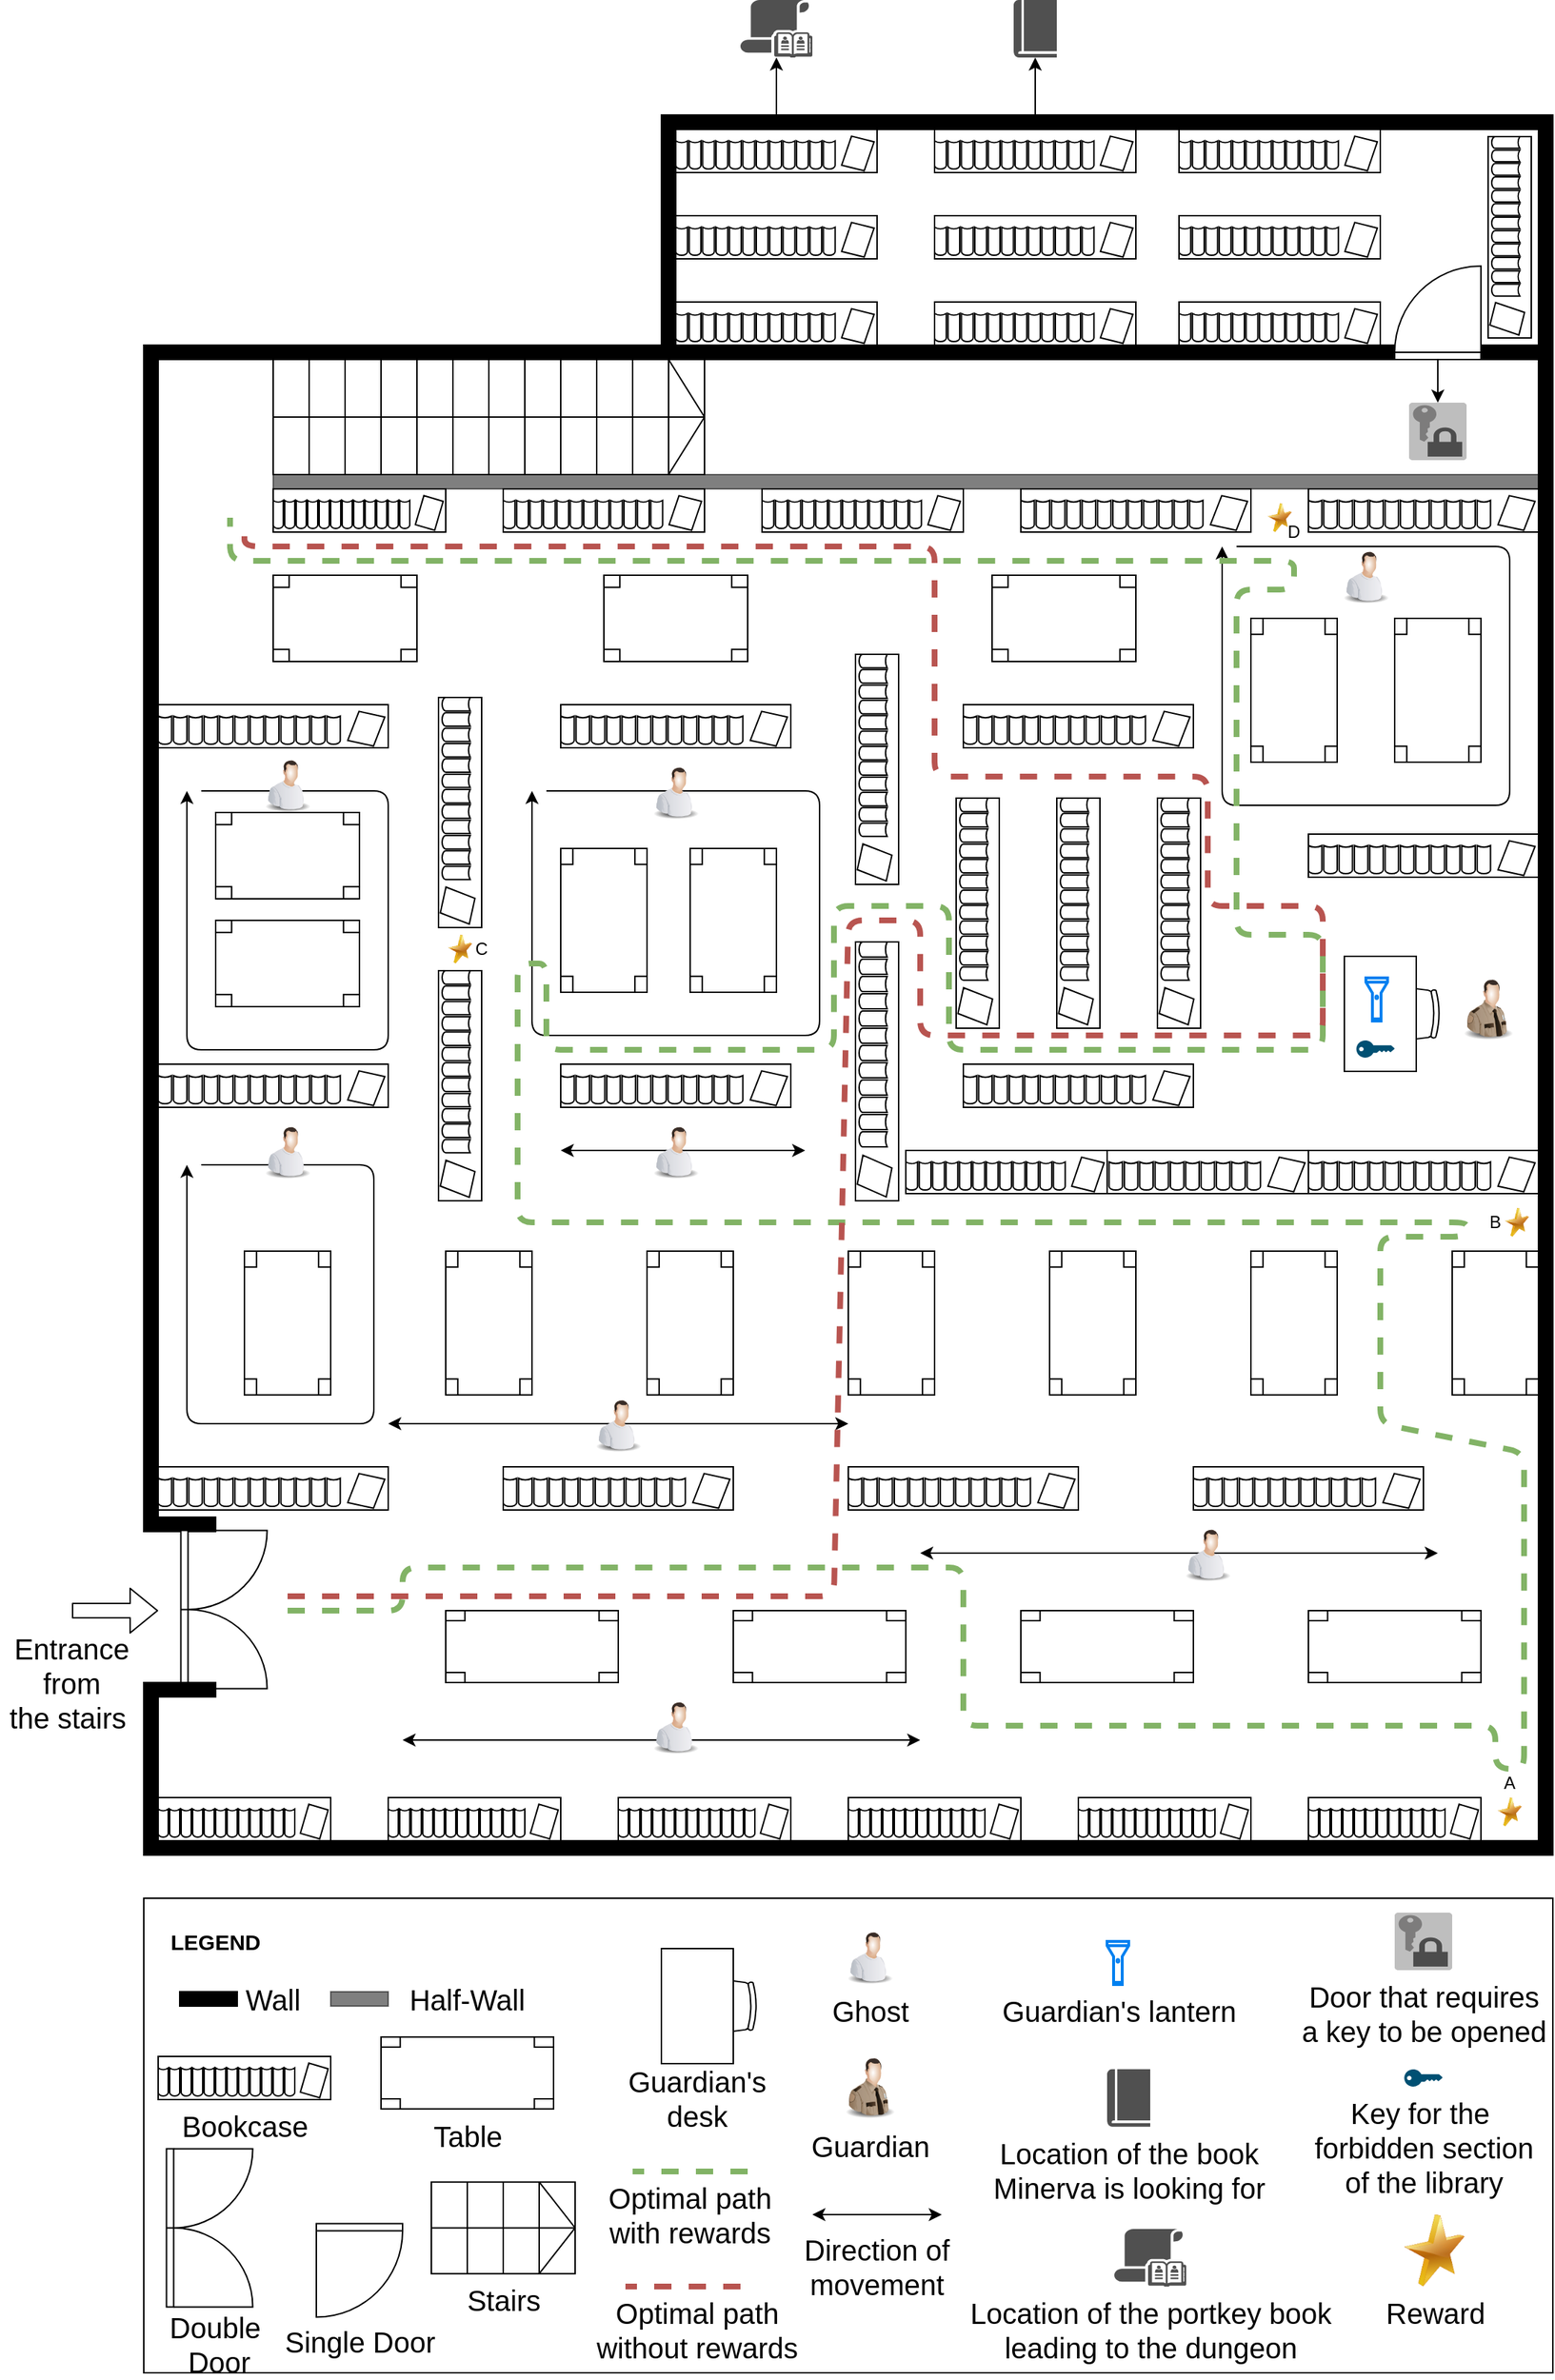 <mxfile version="13.9.9" type="device"><diagram name="Page-1" id="38b20595-45e3-9b7f-d5ca-b57f44c5b66d"><mxGraphModel dx="3148" dy="1184" grid="1" gridSize="10" guides="1" tooltips="1" connect="1" arrows="1" fold="1" page="1" pageScale="1" pageWidth="1100" pageHeight="850" background="#ffffff" math="0" shadow="0"><root><mxCell id="0"/><mxCell id="1" style="" parent="0"/><mxCell id="3emFpxBqxqL6rwy9U4KO-2" value="" style="verticalLabelPosition=bottom;html=1;verticalAlign=top;align=center;shape=mxgraph.floorplan.wallCorner;fillColor=#000000;" parent="1" vertex="1"><mxGeometry x="60" y="270" width="870" height="110" as="geometry"/></mxCell><mxCell id="3emFpxBqxqL6rwy9U4KO-3" value="" style="verticalLabelPosition=bottom;html=1;verticalAlign=top;align=center;shape=mxgraph.floorplan.stairs;" parent="1" vertex="1"><mxGeometry x="150" y="280" width="300" height="80" as="geometry"/></mxCell><mxCell id="3emFpxBqxqL6rwy9U4KO-4" value="" style="verticalLabelPosition=bottom;html=1;verticalAlign=top;align=center;shape=mxgraph.floorplan.wall;fillColor=#000000;opacity=50;" parent="1" vertex="1"><mxGeometry x="150" y="360" width="880" height="10" as="geometry"/></mxCell><mxCell id="3emFpxBqxqL6rwy9U4KO-5" value="" style="verticalLabelPosition=bottom;html=1;verticalAlign=top;align=center;shape=mxgraph.floorplan.wallCorner;fillColor=#000000;" parent="1" vertex="1"><mxGeometry x="420" y="110" width="620" height="170" as="geometry"/></mxCell><mxCell id="3emFpxBqxqL6rwy9U4KO-6" value="" style="verticalLabelPosition=bottom;html=1;verticalAlign=top;align=center;shape=mxgraph.floorplan.doorLeft;aspect=fixed;rotation=-180;" parent="1" vertex="1"><mxGeometry x="930" y="216.25" width="60" height="63.75" as="geometry"/></mxCell><mxCell id="3emFpxBqxqL6rwy9U4KO-8" value="" style="verticalLabelPosition=bottom;html=1;verticalAlign=top;align=center;shape=mxgraph.floorplan.wall;fillColor=#000000;direction=south;" parent="1" vertex="1"><mxGeometry x="60" y="380" width="10" height="710" as="geometry"/></mxCell><mxCell id="3emFpxBqxqL6rwy9U4KO-9" value="" style="verticalLabelPosition=bottom;html=1;verticalAlign=top;align=center;shape=mxgraph.floorplan.wall;fillColor=#000000;" parent="1" vertex="1"><mxGeometry x="60" y="1080" width="50" height="20" as="geometry"/></mxCell><mxCell id="3emFpxBqxqL6rwy9U4KO-10" value="" style="verticalLabelPosition=bottom;html=1;verticalAlign=top;align=center;shape=mxgraph.floorplan.doorDouble;aspect=fixed;rotation=-90;" parent="1" vertex="1"><mxGeometry x="60" y="1120" width="110" height="58.44" as="geometry"/></mxCell><mxCell id="3emFpxBqxqL6rwy9U4KO-11" value="" style="verticalLabelPosition=bottom;html=1;verticalAlign=top;align=center;shape=mxgraph.floorplan.wall;fillColor=#000000;" parent="1" vertex="1"><mxGeometry x="60" y="1200" width="50" height="10" as="geometry"/></mxCell><mxCell id="3emFpxBqxqL6rwy9U4KO-12" value="" style="verticalLabelPosition=bottom;html=1;verticalAlign=top;align=center;shape=mxgraph.floorplan.wall;fillColor=#000000;direction=south;" parent="1" vertex="1"><mxGeometry x="60" y="1210" width="10" height="110" as="geometry"/></mxCell><mxCell id="3emFpxBqxqL6rwy9U4KO-13" value="" style="verticalLabelPosition=bottom;html=1;verticalAlign=top;align=center;shape=mxgraph.floorplan.wall;fillColor=#000000;" parent="1" vertex="1"><mxGeometry x="65" y="1310" width="965" height="10" as="geometry"/></mxCell><mxCell id="3emFpxBqxqL6rwy9U4KO-14" value="" style="verticalLabelPosition=bottom;html=1;verticalAlign=top;align=center;shape=mxgraph.floorplan.wall;fillColor=#000000;direction=south;" parent="1" vertex="1"><mxGeometry x="1030" y="110" width="10" height="1210" as="geometry"/></mxCell><mxCell id="3emFpxBqxqL6rwy9U4KO-15" value="" style="verticalLabelPosition=bottom;html=1;verticalAlign=top;align=center;shape=mxgraph.floorplan.wall;fillColor=#000000;" parent="1" vertex="1"><mxGeometry x="990" y="270" width="40" height="10" as="geometry"/></mxCell><mxCell id="3emFpxBqxqL6rwy9U4KO-16" value="" style="verticalLabelPosition=bottom;html=1;verticalAlign=top;align=center;shape=mxgraph.floorplan.bookcase;" parent="1" vertex="1"><mxGeometry x="70" y="1280" width="120" height="30" as="geometry"/></mxCell><mxCell id="3emFpxBqxqL6rwy9U4KO-17" value="" style="verticalLabelPosition=bottom;html=1;verticalAlign=top;align=center;shape=mxgraph.floorplan.bookcase;" parent="1" vertex="1"><mxGeometry x="230" y="1280" width="120" height="30" as="geometry"/></mxCell><mxCell id="3emFpxBqxqL6rwy9U4KO-18" value="" style="verticalLabelPosition=bottom;html=1;verticalAlign=top;align=center;shape=mxgraph.floorplan.bookcase;" parent="1" vertex="1"><mxGeometry x="390" y="1280" width="120" height="30" as="geometry"/></mxCell><mxCell id="3emFpxBqxqL6rwy9U4KO-19" value="" style="verticalLabelPosition=bottom;html=1;verticalAlign=top;align=center;shape=mxgraph.floorplan.bookcase;" parent="1" vertex="1"><mxGeometry x="550" y="1280" width="120" height="30" as="geometry"/></mxCell><mxCell id="3emFpxBqxqL6rwy9U4KO-20" value="" style="verticalLabelPosition=bottom;html=1;verticalAlign=top;align=center;shape=mxgraph.floorplan.bookcase;" parent="1" vertex="1"><mxGeometry x="710" y="1280" width="120" height="30" as="geometry"/></mxCell><mxCell id="3emFpxBqxqL6rwy9U4KO-21" value="" style="verticalLabelPosition=bottom;html=1;verticalAlign=top;align=center;shape=mxgraph.floorplan.bookcase;" parent="1" vertex="1"><mxGeometry x="870" y="1280" width="120" height="30" as="geometry"/></mxCell><mxCell id="3emFpxBqxqL6rwy9U4KO-22" value="" style="verticalLabelPosition=bottom;html=1;verticalAlign=top;align=center;shape=mxgraph.floorplan.bookcase;" parent="1" vertex="1"><mxGeometry x="70" y="1050" width="160" height="30" as="geometry"/></mxCell><mxCell id="3emFpxBqxqL6rwy9U4KO-23" value="" style="verticalLabelPosition=bottom;html=1;verticalAlign=top;align=center;shape=mxgraph.floorplan.bookcase;" parent="1" vertex="1"><mxGeometry x="310" y="1050" width="160" height="30" as="geometry"/></mxCell><mxCell id="3emFpxBqxqL6rwy9U4KO-24" value="" style="verticalLabelPosition=bottom;html=1;verticalAlign=top;align=center;shape=mxgraph.floorplan.table;" parent="1" vertex="1"><mxGeometry x="270" y="1150" width="120" height="50" as="geometry"/></mxCell><mxCell id="3emFpxBqxqL6rwy9U4KO-25" value="" style="verticalLabelPosition=bottom;html=1;verticalAlign=top;align=center;shape=mxgraph.floorplan.table;" parent="1" vertex="1"><mxGeometry x="470" y="1150" width="120" height="50" as="geometry"/></mxCell><mxCell id="3emFpxBqxqL6rwy9U4KO-26" value="" style="verticalLabelPosition=bottom;html=1;verticalAlign=top;align=center;shape=mxgraph.floorplan.table;" parent="1" vertex="1"><mxGeometry x="670" y="1150" width="120" height="50" as="geometry"/></mxCell><mxCell id="3emFpxBqxqL6rwy9U4KO-27" value="" style="verticalLabelPosition=bottom;html=1;verticalAlign=top;align=center;shape=mxgraph.floorplan.bookcase;" parent="1" vertex="1"><mxGeometry x="550" y="1050" width="160" height="30" as="geometry"/></mxCell><mxCell id="3emFpxBqxqL6rwy9U4KO-28" value="" style="verticalLabelPosition=bottom;html=1;verticalAlign=top;align=center;shape=mxgraph.floorplan.bookcase;" parent="1" vertex="1"><mxGeometry x="790" y="1050" width="160" height="30" as="geometry"/></mxCell><mxCell id="3emFpxBqxqL6rwy9U4KO-29" value="" style="verticalLabelPosition=bottom;html=1;verticalAlign=top;align=center;shape=mxgraph.floorplan.table;" parent="1" vertex="1"><mxGeometry x="870" y="1150" width="120" height="50" as="geometry"/></mxCell><mxCell id="3emFpxBqxqL6rwy9U4KO-30" value="" style="verticalLabelPosition=bottom;html=1;verticalAlign=top;align=center;shape=mxgraph.floorplan.table;rotation=90;" parent="1" vertex="1"><mxGeometry x="110" y="920" width="100" height="60" as="geometry"/></mxCell><mxCell id="3emFpxBqxqL6rwy9U4KO-31" value="" style="verticalLabelPosition=bottom;html=1;verticalAlign=top;align=center;shape=mxgraph.floorplan.table;rotation=90;" parent="1" vertex="1"><mxGeometry x="250" y="920" width="100" height="60" as="geometry"/></mxCell><mxCell id="3emFpxBqxqL6rwy9U4KO-33" value="" style="verticalLabelPosition=bottom;html=1;verticalAlign=top;align=center;shape=mxgraph.floorplan.table;rotation=90;" parent="1" vertex="1"><mxGeometry x="390" y="920" width="100" height="60" as="geometry"/></mxCell><mxCell id="3emFpxBqxqL6rwy9U4KO-34" value="" style="verticalLabelPosition=bottom;html=1;verticalAlign=top;align=center;shape=mxgraph.floorplan.table;rotation=90;" parent="1" vertex="1"><mxGeometry x="530" y="920" width="100" height="60" as="geometry"/></mxCell><mxCell id="3emFpxBqxqL6rwy9U4KO-35" value="" style="verticalLabelPosition=bottom;html=1;verticalAlign=top;align=center;shape=mxgraph.floorplan.table;rotation=90;" parent="1" vertex="1"><mxGeometry x="670" y="920" width="100" height="60" as="geometry"/></mxCell><mxCell id="3emFpxBqxqL6rwy9U4KO-36" value="" style="verticalLabelPosition=bottom;html=1;verticalAlign=top;align=center;shape=mxgraph.floorplan.table;rotation=90;" parent="1" vertex="1"><mxGeometry x="810" y="920" width="100" height="60" as="geometry"/></mxCell><mxCell id="3emFpxBqxqL6rwy9U4KO-37" value="" style="verticalLabelPosition=bottom;html=1;verticalAlign=top;align=center;shape=mxgraph.floorplan.table;rotation=90;" parent="1" vertex="1"><mxGeometry x="950" y="920" width="100" height="60" as="geometry"/></mxCell><mxCell id="3emFpxBqxqL6rwy9U4KO-38" value="" style="verticalLabelPosition=bottom;html=1;verticalAlign=top;align=center;shape=mxgraph.floorplan.bookcase;" parent="1" vertex="1"><mxGeometry x="870" y="830" width="160" height="30" as="geometry"/></mxCell><mxCell id="3emFpxBqxqL6rwy9U4KO-39" value="" style="verticalLabelPosition=bottom;html=1;verticalAlign=top;align=center;shape=mxgraph.floorplan.bookcase;" parent="1" vertex="1"><mxGeometry x="710" y="830" width="160" height="30" as="geometry"/></mxCell><mxCell id="3emFpxBqxqL6rwy9U4KO-40" value="" style="verticalLabelPosition=bottom;html=1;verticalAlign=top;align=center;shape=mxgraph.floorplan.bookcase;rotation=90;" parent="1" vertex="1"><mxGeometry x="480" y="760" width="180" height="30" as="geometry"/></mxCell><mxCell id="3emFpxBqxqL6rwy9U4KO-41" value="" style="verticalLabelPosition=bottom;html=1;verticalAlign=top;align=center;shape=mxgraph.floorplan.bookcase;rotation=90;" parent="1" vertex="1"><mxGeometry x="200" y="770" width="160" height="30" as="geometry"/></mxCell><mxCell id="3emFpxBqxqL6rwy9U4KO-42" value="" style="verticalLabelPosition=bottom;html=1;verticalAlign=top;align=center;shape=mxgraph.floorplan.bookcase;" parent="1" vertex="1"><mxGeometry x="350" y="770" width="160" height="30" as="geometry"/></mxCell><mxCell id="3emFpxBqxqL6rwy9U4KO-43" value="" style="verticalLabelPosition=bottom;html=1;verticalAlign=top;align=center;shape=mxgraph.floorplan.bookcase;" parent="1" vertex="1"><mxGeometry x="70" y="770" width="160" height="30" as="geometry"/></mxCell><mxCell id="3emFpxBqxqL6rwy9U4KO-44" value="" style="verticalLabelPosition=bottom;html=1;verticalAlign=top;align=center;shape=mxgraph.floorplan.bookcase;rotation=90;" parent="1" vertex="1"><mxGeometry x="700" y="650" width="160" height="30" as="geometry"/></mxCell><mxCell id="3emFpxBqxqL6rwy9U4KO-45" value="" style="verticalLabelPosition=bottom;html=1;verticalAlign=top;align=center;shape=mxgraph.floorplan.table;rotation=90;" parent="1" vertex="1"><mxGeometry x="330" y="640" width="100" height="60" as="geometry"/></mxCell><mxCell id="3emFpxBqxqL6rwy9U4KO-46" value="" style="verticalLabelPosition=bottom;html=1;verticalAlign=top;align=center;shape=mxgraph.floorplan.table;rotation=90;" parent="1" vertex="1"><mxGeometry x="420" y="640" width="100" height="60" as="geometry"/></mxCell><mxCell id="3emFpxBqxqL6rwy9U4KO-47" value="" style="verticalLabelPosition=bottom;html=1;verticalAlign=top;align=center;shape=mxgraph.floorplan.bookcase;rotation=90;" parent="1" vertex="1"><mxGeometry x="490" y="550" width="160" height="30" as="geometry"/></mxCell><mxCell id="3emFpxBqxqL6rwy9U4KO-48" value="" style="verticalLabelPosition=bottom;html=1;verticalAlign=top;align=center;shape=mxgraph.floorplan.bookcase;rotation=90;" parent="1" vertex="1"><mxGeometry x="200" y="580" width="160" height="30" as="geometry"/></mxCell><mxCell id="3emFpxBqxqL6rwy9U4KO-49" value="" style="verticalLabelPosition=bottom;html=1;verticalAlign=top;align=center;shape=mxgraph.floorplan.table;rotation=0;" parent="1" vertex="1"><mxGeometry x="110" y="670" width="100" height="60" as="geometry"/></mxCell><mxCell id="3emFpxBqxqL6rwy9U4KO-50" value="" style="verticalLabelPosition=bottom;html=1;verticalAlign=top;align=center;shape=mxgraph.floorplan.table;rotation=-180;" parent="1" vertex="1"><mxGeometry x="110" y="595" width="100" height="60" as="geometry"/></mxCell><mxCell id="3emFpxBqxqL6rwy9U4KO-51" value="" style="verticalLabelPosition=bottom;html=1;verticalAlign=top;align=center;shape=mxgraph.floorplan.office_chair;shadow=0;rotation=90;" parent="1" vertex="1"><mxGeometry x="920" y="713.5" width="40" height="43" as="geometry"/></mxCell><mxCell id="3emFpxBqxqL6rwy9U4KO-52" value="" style="shape=rect;shadow=0;rotation=90;" parent="1" vertex="1"><mxGeometry x="880" y="710" width="80" height="50" as="geometry"/></mxCell><mxCell id="3emFpxBqxqL6rwy9U4KO-56" value="" style="verticalLabelPosition=bottom;html=1;verticalAlign=top;align=center;shape=mxgraph.floorplan.bookcase;rotation=90;" parent="1" vertex="1"><mxGeometry x="560" y="650" width="160" height="30" as="geometry"/></mxCell><mxCell id="3emFpxBqxqL6rwy9U4KO-58" value="" style="verticalLabelPosition=bottom;html=1;verticalAlign=top;align=center;shape=mxgraph.floorplan.bookcase;rotation=90;" parent="1" vertex="1"><mxGeometry x="630" y="650" width="160" height="30" as="geometry"/></mxCell><mxCell id="3emFpxBqxqL6rwy9U4KO-59" value="" style="verticalLabelPosition=bottom;html=1;verticalAlign=top;align=center;shape=mxgraph.floorplan.bookcase;rotation=0;" parent="1" vertex="1"><mxGeometry x="870" y="610" width="160" height="30" as="geometry"/></mxCell><mxCell id="3emFpxBqxqL6rwy9U4KO-60" value="" style="verticalLabelPosition=bottom;html=1;verticalAlign=top;align=center;shape=mxgraph.floorplan.bookcase;rotation=0;" parent="1" vertex="1"><mxGeometry x="350" y="520" width="160" height="30" as="geometry"/></mxCell><mxCell id="3emFpxBqxqL6rwy9U4KO-61" value="" style="verticalLabelPosition=bottom;html=1;verticalAlign=top;align=center;shape=mxgraph.floorplan.bookcase;rotation=0;" parent="1" vertex="1"><mxGeometry x="70" y="520" width="160" height="30" as="geometry"/></mxCell><mxCell id="3emFpxBqxqL6rwy9U4KO-62" value="" style="verticalLabelPosition=bottom;html=1;verticalAlign=top;align=center;shape=mxgraph.floorplan.bookcase;rotation=0;" parent="1" vertex="1"><mxGeometry x="590" y="830" width="140" height="30" as="geometry"/></mxCell><mxCell id="3emFpxBqxqL6rwy9U4KO-63" value="" style="verticalLabelPosition=bottom;html=1;verticalAlign=top;align=center;shape=mxgraph.floorplan.bookcase;rotation=0;" parent="1" vertex="1"><mxGeometry x="630" y="770" width="160" height="30" as="geometry"/></mxCell><mxCell id="3emFpxBqxqL6rwy9U4KO-64" value="" style="verticalLabelPosition=bottom;html=1;verticalAlign=top;align=center;shape=mxgraph.floorplan.bookcase;rotation=0;" parent="1" vertex="1"><mxGeometry x="630" y="520" width="160" height="30" as="geometry"/></mxCell><mxCell id="3emFpxBqxqL6rwy9U4KO-65" value="" style="verticalLabelPosition=bottom;html=1;verticalAlign=top;align=center;shape=mxgraph.floorplan.table;rotation=90;" parent="1" vertex="1"><mxGeometry x="810" y="480" width="100" height="60" as="geometry"/></mxCell><mxCell id="3emFpxBqxqL6rwy9U4KO-66" value="" style="verticalLabelPosition=bottom;html=1;verticalAlign=top;align=center;shape=mxgraph.floorplan.table;rotation=90;" parent="1" vertex="1"><mxGeometry x="910" y="480" width="100" height="60" as="geometry"/></mxCell><mxCell id="3emFpxBqxqL6rwy9U4KO-67" value="" style="verticalLabelPosition=bottom;html=1;verticalAlign=top;align=center;shape=mxgraph.floorplan.bookcase;rotation=0;" parent="1" vertex="1"><mxGeometry x="870" y="370" width="160" height="30" as="geometry"/></mxCell><mxCell id="3emFpxBqxqL6rwy9U4KO-68" value="" style="verticalLabelPosition=bottom;html=1;verticalAlign=top;align=center;shape=mxgraph.floorplan.bookcase;rotation=0;" parent="1" vertex="1"><mxGeometry x="670" y="370" width="160" height="30" as="geometry"/></mxCell><mxCell id="3emFpxBqxqL6rwy9U4KO-69" value="" style="verticalLabelPosition=bottom;html=1;verticalAlign=top;align=center;shape=mxgraph.floorplan.bookcase;rotation=0;" parent="1" vertex="1"><mxGeometry x="490" y="370" width="140" height="30" as="geometry"/></mxCell><mxCell id="3emFpxBqxqL6rwy9U4KO-70" value="" style="verticalLabelPosition=bottom;html=1;verticalAlign=top;align=center;shape=mxgraph.floorplan.bookcase;rotation=0;" parent="1" vertex="1"><mxGeometry x="310" y="370" width="140" height="30" as="geometry"/></mxCell><mxCell id="3emFpxBqxqL6rwy9U4KO-71" value="" style="verticalLabelPosition=bottom;html=1;verticalAlign=top;align=center;shape=mxgraph.floorplan.bookcase;rotation=0;" parent="1" vertex="1"><mxGeometry x="150" y="370" width="120" height="30" as="geometry"/></mxCell><mxCell id="3emFpxBqxqL6rwy9U4KO-72" value="" style="verticalLabelPosition=bottom;html=1;verticalAlign=top;align=center;shape=mxgraph.floorplan.table;rotation=0;" parent="1" vertex="1"><mxGeometry x="380" y="430" width="100" height="60" as="geometry"/></mxCell><mxCell id="3emFpxBqxqL6rwy9U4KO-73" value="" style="verticalLabelPosition=bottom;html=1;verticalAlign=top;align=center;shape=mxgraph.floorplan.table;rotation=0;" parent="1" vertex="1"><mxGeometry x="150" y="430" width="100" height="60" as="geometry"/></mxCell><mxCell id="3emFpxBqxqL6rwy9U4KO-74" value="" style="verticalLabelPosition=bottom;html=1;verticalAlign=top;align=center;shape=mxgraph.floorplan.table;rotation=0;" parent="1" vertex="1"><mxGeometry x="650" y="430" width="100" height="60" as="geometry"/></mxCell><mxCell id="3emFpxBqxqL6rwy9U4KO-75" value="" style="verticalLabelPosition=bottom;html=1;verticalAlign=top;align=center;shape=mxgraph.floorplan.bookcase;rotation=0;" parent="1" vertex="1"><mxGeometry x="430" y="240" width="140" height="30" as="geometry"/></mxCell><mxCell id="3emFpxBqxqL6rwy9U4KO-98" style="edgeStyle=orthogonalEdgeStyle;rounded=0;orthogonalLoop=1;jettySize=auto;html=1;" parent="1" source="3emFpxBqxqL6rwy9U4KO-76" target="3emFpxBqxqL6rwy9U4KO-97" edge="1"><mxGeometry relative="1" as="geometry"/></mxCell><mxCell id="3emFpxBqxqL6rwy9U4KO-76" value="" style="verticalLabelPosition=bottom;html=1;verticalAlign=top;align=center;shape=mxgraph.floorplan.bookcase;rotation=0;" parent="1" vertex="1"><mxGeometry x="430" y="120" width="140" height="30" as="geometry"/></mxCell><mxCell id="3emFpxBqxqL6rwy9U4KO-77" value="" style="verticalLabelPosition=bottom;html=1;verticalAlign=top;align=center;shape=mxgraph.floorplan.bookcase;rotation=0;" parent="1" vertex="1"><mxGeometry x="610" y="240" width="140" height="30" as="geometry"/></mxCell><mxCell id="3emFpxBqxqL6rwy9U4KO-100" style="edgeStyle=orthogonalEdgeStyle;rounded=0;orthogonalLoop=1;jettySize=auto;html=1;" parent="1" source="3emFpxBqxqL6rwy9U4KO-78" target="3emFpxBqxqL6rwy9U4KO-99" edge="1"><mxGeometry relative="1" as="geometry"/></mxCell><mxCell id="3emFpxBqxqL6rwy9U4KO-78" value="" style="verticalLabelPosition=bottom;html=1;verticalAlign=top;align=center;shape=mxgraph.floorplan.bookcase;rotation=0;" parent="1" vertex="1"><mxGeometry x="610" y="120" width="140" height="30" as="geometry"/></mxCell><mxCell id="3emFpxBqxqL6rwy9U4KO-79" value="" style="verticalLabelPosition=bottom;html=1;verticalAlign=top;align=center;shape=mxgraph.floorplan.bookcase;rotation=0;" parent="1" vertex="1"><mxGeometry x="430" y="180" width="140" height="30" as="geometry"/></mxCell><mxCell id="3emFpxBqxqL6rwy9U4KO-80" value="" style="verticalLabelPosition=bottom;html=1;verticalAlign=top;align=center;shape=mxgraph.floorplan.bookcase;rotation=0;" parent="1" vertex="1"><mxGeometry x="610" y="180" width="140" height="30" as="geometry"/></mxCell><mxCell id="3emFpxBqxqL6rwy9U4KO-81" value="" style="verticalLabelPosition=bottom;html=1;verticalAlign=top;align=center;shape=mxgraph.floorplan.bookcase;rotation=0;" parent="1" vertex="1"><mxGeometry x="780" y="240" width="140" height="30" as="geometry"/></mxCell><mxCell id="3emFpxBqxqL6rwy9U4KO-82" value="" style="verticalLabelPosition=bottom;html=1;verticalAlign=top;align=center;shape=mxgraph.floorplan.bookcase;rotation=0;" parent="1" vertex="1"><mxGeometry x="780" y="180" width="140" height="30" as="geometry"/></mxCell><mxCell id="3emFpxBqxqL6rwy9U4KO-83" value="" style="verticalLabelPosition=bottom;html=1;verticalAlign=top;align=center;shape=mxgraph.floorplan.bookcase;rotation=0;" parent="1" vertex="1"><mxGeometry x="780" y="120" width="140" height="30" as="geometry"/></mxCell><mxCell id="3emFpxBqxqL6rwy9U4KO-84" value="" style="verticalLabelPosition=bottom;html=1;verticalAlign=top;align=center;shape=mxgraph.floorplan.bookcase;rotation=90;" parent="1" vertex="1"><mxGeometry x="940" y="180" width="140" height="30" as="geometry"/></mxCell><mxCell id="3emFpxBqxqL6rwy9U4KO-97" value="" style="pointerEvents=1;shadow=0;dashed=0;html=1;strokeColor=none;fillColor=#505050;labelPosition=center;verticalLabelPosition=bottom;verticalAlign=top;outlineConnect=0;align=center;shape=mxgraph.office.security.address_book_policies;" parent="1" vertex="1"><mxGeometry x="475" y="30" width="50" height="40" as="geometry"/></mxCell><mxCell id="3emFpxBqxqL6rwy9U4KO-99" value="" style="pointerEvents=1;shadow=0;dashed=0;html=1;strokeColor=none;fillColor=#505050;labelPosition=center;verticalLabelPosition=bottom;verticalAlign=top;outlineConnect=0;align=center;shape=mxgraph.office.concepts.book_journal;" parent="1" vertex="1"><mxGeometry x="665" y="30" width="30" height="40" as="geometry"/></mxCell><mxCell id="3emFpxBqxqL6rwy9U4KO-137" value="" style="rounded=0;whiteSpace=wrap;html=1;" parent="1" vertex="1"><mxGeometry x="60" y="1350" width="980" height="330" as="geometry"/></mxCell><mxCell id="3emFpxBqxqL6rwy9U4KO-112" value="Directions" style="" parent="0"/><mxCell id="3emFpxBqxqL6rwy9U4KO-109" value="" style="endArrow=classic;startArrow=classic;html=1;" parent="3emFpxBqxqL6rwy9U4KO-112" edge="1"><mxGeometry width="50" height="50" relative="1" as="geometry"><mxPoint x="240" y="1240" as="sourcePoint"/><mxPoint x="600" y="1240" as="targetPoint"/></mxGeometry></mxCell><mxCell id="3emFpxBqxqL6rwy9U4KO-113" value="" style="endArrow=classic;startArrow=classic;html=1;" parent="3emFpxBqxqL6rwy9U4KO-112" edge="1"><mxGeometry width="50" height="50" relative="1" as="geometry"><mxPoint x="600" y="1110" as="sourcePoint"/><mxPoint x="960" y="1110" as="targetPoint"/></mxGeometry></mxCell><mxCell id="3emFpxBqxqL6rwy9U4KO-115" value="" style="endArrow=classic;startArrow=classic;html=1;" parent="3emFpxBqxqL6rwy9U4KO-112" edge="1"><mxGeometry width="50" height="50" relative="1" as="geometry"><mxPoint x="230" y="1020" as="sourcePoint"/><mxPoint x="550" y="1020" as="targetPoint"/></mxGeometry></mxCell><mxCell id="3emFpxBqxqL6rwy9U4KO-116" value="" style="endArrow=classic;startArrow=classic;html=1;" parent="3emFpxBqxqL6rwy9U4KO-112" edge="1"><mxGeometry width="50" height="50" relative="1" as="geometry"><mxPoint x="350" y="830" as="sourcePoint"/><mxPoint x="520" y="830" as="targetPoint"/><Array as="points"><mxPoint x="430" y="830"/></Array></mxGeometry></mxCell><mxCell id="3emFpxBqxqL6rwy9U4KO-117" value="" style="endArrow=classic;html=1;" parent="3emFpxBqxqL6rwy9U4KO-112" edge="1"><mxGeometry width="50" height="50" relative="1" as="geometry"><mxPoint x="100" y="840" as="sourcePoint"/><mxPoint x="90" y="840" as="targetPoint"/><Array as="points"><mxPoint x="220" y="840"/><mxPoint x="220" y="1020"/><mxPoint x="90" y="1020"/></Array></mxGeometry></mxCell><mxCell id="3emFpxBqxqL6rwy9U4KO-118" value="" style="endArrow=classic;html=1;" parent="3emFpxBqxqL6rwy9U4KO-112" edge="1"><mxGeometry width="50" height="50" relative="1" as="geometry"><mxPoint x="100" y="580" as="sourcePoint"/><mxPoint x="90" y="580" as="targetPoint"/><Array as="points"><mxPoint x="230" y="580"/><mxPoint x="230" y="760"/><mxPoint x="90" y="760"/></Array></mxGeometry></mxCell><mxCell id="3emFpxBqxqL6rwy9U4KO-119" value="" style="endArrow=classic;html=1;" parent="3emFpxBqxqL6rwy9U4KO-112" edge="1"><mxGeometry width="50" height="50" relative="1" as="geometry"><mxPoint x="340" y="580" as="sourcePoint"/><mxPoint x="330" y="580" as="targetPoint"/><Array as="points"><mxPoint x="530" y="580"/><mxPoint x="530" y="750"/><mxPoint x="330" y="750"/></Array></mxGeometry></mxCell><mxCell id="3emFpxBqxqL6rwy9U4KO-120" value="" style="endArrow=classic;html=1;" parent="3emFpxBqxqL6rwy9U4KO-112" edge="1"><mxGeometry width="50" height="50" relative="1" as="geometry"><mxPoint x="820" y="410.0" as="sourcePoint"/><mxPoint x="810" y="410.0" as="targetPoint"/><Array as="points"><mxPoint x="1010" y="410"/><mxPoint x="1010" y="590"/><mxPoint x="810" y="590"/></Array></mxGeometry></mxCell><mxCell id="3emFpxBqxqL6rwy9U4KO-121" value="" style="html=1;verticalLabelPosition=bottom;align=center;labelBackgroundColor=#ffffff;verticalAlign=top;strokeWidth=2;strokeColor=#0080F0;shadow=0;dashed=0;shape=mxgraph.ios7.icons.flashlight;" parent="3emFpxBqxqL6rwy9U4KO-112" vertex="1"><mxGeometry x="910" y="710" width="15" height="30" as="geometry"/></mxCell><mxCell id="XqPX22ldhn9wRZtkMOzu-1" value="" style="shape=flexArrow;endArrow=classic;html=1;" parent="3emFpxBqxqL6rwy9U4KO-112" edge="1"><mxGeometry width="50" height="50" relative="1" as="geometry"><mxPoint x="10" y="1150" as="sourcePoint"/><mxPoint x="70" y="1150" as="targetPoint"/></mxGeometry></mxCell><mxCell id="XqPX22ldhn9wRZtkMOzu-2" value="&lt;font style=&quot;font-size: 20px;&quot;&gt;Entrance &lt;br style=&quot;font-size: 20px;&quot;&gt;from &lt;br style=&quot;font-size: 20px;&quot;&gt;the stairs&amp;nbsp;&lt;/font&gt;" style="text;html=1;strokeColor=none;fillColor=none;align=center;verticalAlign=middle;whiteSpace=wrap;rounded=0;fontSize=20;" parent="3emFpxBqxqL6rwy9U4KO-112" vertex="1"><mxGeometry x="-40" y="1170" width="100" height="60" as="geometry"/></mxCell><mxCell id="7pF4uDPLoDp1E3KZDktu-1" value="" style="image;html=1;image=img/lib/clip_art/general/Star_128x128.png" parent="3emFpxBqxqL6rwy9U4KO-112" vertex="1"><mxGeometry x="1000" y="1280" width="20" height="20" as="geometry"/></mxCell><mxCell id="7pF4uDPLoDp1E3KZDktu-3" value="" style="image;html=1;image=img/lib/clip_art/general/Star_128x128.png;" parent="3emFpxBqxqL6rwy9U4KO-112" vertex="1"><mxGeometry x="1005" y="870" width="20" height="20" as="geometry"/></mxCell><mxCell id="7pF4uDPLoDp1E3KZDktu-4" value="" style="image;html=1;image=img/lib/clip_art/general/Star_128x128.png" parent="3emFpxBqxqL6rwy9U4KO-112" vertex="1"><mxGeometry x="270" y="680" width="20" height="20" as="geometry"/></mxCell><mxCell id="7pF4uDPLoDp1E3KZDktu-5" value="" style="image;html=1;image=img/lib/clip_art/general/Star_128x128.png" parent="3emFpxBqxqL6rwy9U4KO-112" vertex="1"><mxGeometry x="840" y="380" width="20" height="20" as="geometry"/></mxCell><mxCell id="7pF4uDPLoDp1E3KZDktu-7" value="A" style="text;html=1;strokeColor=none;fillColor=none;align=center;verticalAlign=middle;whiteSpace=wrap;rounded=0;" parent="3emFpxBqxqL6rwy9U4KO-112" vertex="1"><mxGeometry x="1000" y="1260" width="20" height="20" as="geometry"/></mxCell><mxCell id="7pF4uDPLoDp1E3KZDktu-9" value="B" style="text;html=1;strokeColor=none;fillColor=none;align=center;verticalAlign=middle;whiteSpace=wrap;rounded=0;" parent="3emFpxBqxqL6rwy9U4KO-112" vertex="1"><mxGeometry x="990" y="870" width="20" height="20" as="geometry"/></mxCell><mxCell id="7pF4uDPLoDp1E3KZDktu-10" value="C" style="text;html=1;strokeColor=none;fillColor=none;align=center;verticalAlign=middle;whiteSpace=wrap;rounded=0;" parent="3emFpxBqxqL6rwy9U4KO-112" vertex="1"><mxGeometry x="280" y="680" width="30" height="20" as="geometry"/></mxCell><mxCell id="7pF4uDPLoDp1E3KZDktu-11" value="D" style="text;html=1;strokeColor=none;fillColor=none;align=center;verticalAlign=middle;whiteSpace=wrap;rounded=0;" parent="3emFpxBqxqL6rwy9U4KO-112" vertex="1"><mxGeometry x="850" y="390" width="20" height="20" as="geometry"/></mxCell><mxCell id="3emFpxBqxqL6rwy9U4KO-101" value="NPC" style="locked=1;" parent="0"/><mxCell id="3emFpxBqxqL6rwy9U4KO-102" value="" style="image;html=1;image=img/lib/clip_art/people/Worker_Man_128x128.png" parent="3emFpxBqxqL6rwy9U4KO-101" vertex="1"><mxGeometry x="890" y="410" width="40" height="40" as="geometry"/></mxCell><mxCell id="3emFpxBqxqL6rwy9U4KO-103" value="" style="image;html=1;image=img/lib/clip_art/people/Worker_Man_128x128.png" parent="3emFpxBqxqL6rwy9U4KO-101" vertex="1"><mxGeometry x="410" y="560" width="40" height="40" as="geometry"/></mxCell><mxCell id="3emFpxBqxqL6rwy9U4KO-104" value="" style="image;html=1;image=img/lib/clip_art/people/Worker_Man_128x128.png" parent="3emFpxBqxqL6rwy9U4KO-101" vertex="1"><mxGeometry x="140" y="555" width="40" height="40" as="geometry"/></mxCell><mxCell id="3emFpxBqxqL6rwy9U4KO-105" value="" style="image;html=1;image=img/lib/clip_art/people/Worker_Man_128x128.png" parent="3emFpxBqxqL6rwy9U4KO-101" vertex="1"><mxGeometry x="140" y="810" width="40" height="40" as="geometry"/></mxCell><mxCell id="3emFpxBqxqL6rwy9U4KO-106" value="" style="image;html=1;image=img/lib/clip_art/people/Worker_Man_128x128.png" parent="3emFpxBqxqL6rwy9U4KO-101" vertex="1"><mxGeometry x="410" y="810" width="40" height="40" as="geometry"/></mxCell><mxCell id="3emFpxBqxqL6rwy9U4KO-107" value="" style="image;html=1;image=img/lib/clip_art/people/Security_Man_128x128.png" parent="3emFpxBqxqL6rwy9U4KO-101" vertex="1"><mxGeometry x="970" y="710" width="50" height="43.5" as="geometry"/></mxCell><mxCell id="3emFpxBqxqL6rwy9U4KO-108" value="" style="image;html=1;image=img/lib/clip_art/people/Worker_Man_128x128.png" parent="3emFpxBqxqL6rwy9U4KO-101" vertex="1"><mxGeometry x="370" y="1000" width="40" height="40" as="geometry"/></mxCell><mxCell id="3emFpxBqxqL6rwy9U4KO-90" value="" style="image;html=1;image=img/lib/clip_art/people/Worker_Man_128x128.png" parent="3emFpxBqxqL6rwy9U4KO-101" vertex="1"><mxGeometry x="410" y="1210" width="40" height="40" as="geometry"/></mxCell><mxCell id="3emFpxBqxqL6rwy9U4KO-89" value="" style="image;html=1;image=img/lib/clip_art/people/Worker_Man_128x128.png" parent="3emFpxBqxqL6rwy9U4KO-101" vertex="1"><mxGeometry x="780" y="1090" width="40" height="40" as="geometry"/></mxCell><mxCell id="3emFpxBqxqL6rwy9U4KO-132" value="" style="points=[[0,0.5,0],[0.24,0,0],[0.5,0.28,0],[0.995,0.475,0],[0.5,0.72,0],[0.24,1,0]];verticalLabelPosition=bottom;html=1;verticalAlign=top;aspect=fixed;align=center;pointerEvents=1;shape=mxgraph.cisco19.key;fillColor=#005073;strokeColor=none;" parent="3emFpxBqxqL6rwy9U4KO-101" vertex="1"><mxGeometry x="903.33" y="753.5" width="26.67" height="12" as="geometry"/></mxCell><mxCell id="3emFpxBqxqL6rwy9U4KO-134" value="" style="outlineConnect=0;dashed=0;verticalLabelPosition=bottom;verticalAlign=top;align=center;html=1;shape=mxgraph.aws3.data_encryption_key;fillColor=#7D7C7C;gradientColor=none;" parent="3emFpxBqxqL6rwy9U4KO-101" vertex="1"><mxGeometry x="940" y="310" width="40" height="40" as="geometry"/></mxCell><mxCell id="3emFpxBqxqL6rwy9U4KO-135" style="edgeStyle=orthogonalEdgeStyle;rounded=0;orthogonalLoop=1;jettySize=auto;html=1;" parent="3emFpxBqxqL6rwy9U4KO-101" source="3emFpxBqxqL6rwy9U4KO-6" target="3emFpxBqxqL6rwy9U4KO-134" edge="1"><mxGeometry relative="1" as="geometry"/></mxCell><mxCell id="3emFpxBqxqL6rwy9U4KO-138" value="&lt;font style=&quot;font-size: 15px&quot;&gt;&lt;b&gt;LEGEND&lt;/b&gt;&lt;/font&gt;" style="text;html=1;strokeColor=none;fillColor=none;align=center;verticalAlign=middle;whiteSpace=wrap;rounded=0;" parent="3emFpxBqxqL6rwy9U4KO-101" vertex="1"><mxGeometry x="80" y="1370" width="60" height="20" as="geometry"/></mxCell><mxCell id="3emFpxBqxqL6rwy9U4KO-139" value="" style="verticalLabelPosition=bottom;html=1;verticalAlign=top;align=center;shape=mxgraph.floorplan.wall;fillColor=#000000;direction=south;rotation=90;" parent="3emFpxBqxqL6rwy9U4KO-101" vertex="1"><mxGeometry x="100" y="1400" width="10" height="40" as="geometry"/></mxCell><mxCell id="3emFpxBqxqL6rwy9U4KO-141" value="Legend" style="" parent="0"/><mxCell id="3emFpxBqxqL6rwy9U4KO-140" value="Wall" style="text;html=1;strokeColor=none;fillColor=none;align=center;verticalAlign=middle;whiteSpace=wrap;rounded=0;fontSize=20;" parent="3emFpxBqxqL6rwy9U4KO-141" vertex="1"><mxGeometry x="130" y="1410" width="40" height="20" as="geometry"/></mxCell><mxCell id="3emFpxBqxqL6rwy9U4KO-143" value="" style="verticalLabelPosition=bottom;html=1;verticalAlign=top;align=center;shape=mxgraph.floorplan.wall;fillColor=#000000;opacity=50;" parent="3emFpxBqxqL6rwy9U4KO-141" vertex="1"><mxGeometry x="190" y="1415" width="40" height="10" as="geometry"/></mxCell><mxCell id="3emFpxBqxqL6rwy9U4KO-144" value="Half-Wall" style="text;html=1;strokeColor=none;fillColor=none;align=center;verticalAlign=middle;whiteSpace=wrap;rounded=0;fontSize=20;" parent="3emFpxBqxqL6rwy9U4KO-141" vertex="1"><mxGeometry x="240" y="1410" width="90" height="20" as="geometry"/></mxCell><mxCell id="3emFpxBqxqL6rwy9U4KO-145" value="Bookcase" style="verticalLabelPosition=bottom;html=1;verticalAlign=top;align=center;shape=mxgraph.floorplan.bookcase;fontSize=20;" parent="3emFpxBqxqL6rwy9U4KO-141" vertex="1"><mxGeometry x="70" y="1460" width="120" height="30" as="geometry"/></mxCell><mxCell id="3emFpxBqxqL6rwy9U4KO-146" value="" style="verticalLabelPosition=bottom;html=1;verticalAlign=top;align=center;shape=mxgraph.floorplan.doorDouble;aspect=fixed;rotation=-90;" parent="3emFpxBqxqL6rwy9U4KO-141" vertex="1"><mxGeometry x="50" y="1550" width="110" height="58.44" as="geometry"/></mxCell><mxCell id="3emFpxBqxqL6rwy9U4KO-147" value="Single Door" style="verticalLabelPosition=bottom;html=1;verticalAlign=top;align=center;shape=mxgraph.floorplan.doorLeft;aspect=fixed;rotation=0;fontSize=20;" parent="3emFpxBqxqL6rwy9U4KO-141" vertex="1"><mxGeometry x="180" y="1576.25" width="60" height="63.75" as="geometry"/></mxCell><mxCell id="3emFpxBqxqL6rwy9U4KO-148" value="Table" style="verticalLabelPosition=bottom;html=1;verticalAlign=top;align=center;shape=mxgraph.floorplan.table;fontSize=20;" parent="3emFpxBqxqL6rwy9U4KO-141" vertex="1"><mxGeometry x="225" y="1446.5" width="120" height="50" as="geometry"/></mxCell><mxCell id="3emFpxBqxqL6rwy9U4KO-149" value="Ghost" style="image;html=1;image=img/lib/clip_art/people/Worker_Man_128x128.png;fontSize=20;" parent="3emFpxBqxqL6rwy9U4KO-141" vertex="1"><mxGeometry x="545" y="1370" width="40" height="40" as="geometry"/></mxCell><mxCell id="3emFpxBqxqL6rwy9U4KO-150" value="Guardian" style="image;html=1;image=img/lib/clip_art/people/Security_Man_128x128.png;fontSize=20;" parent="3emFpxBqxqL6rwy9U4KO-141" vertex="1"><mxGeometry x="540" y="1460" width="50" height="43.5" as="geometry"/></mxCell><mxCell id="3emFpxBqxqL6rwy9U4KO-151" value="" style="endArrow=classic;startArrow=classic;html=1;" parent="3emFpxBqxqL6rwy9U4KO-141" edge="1"><mxGeometry width="50" height="50" relative="1" as="geometry"><mxPoint x="525" y="1570" as="sourcePoint"/><mxPoint x="615" y="1570" as="targetPoint"/></mxGeometry></mxCell><mxCell id="3emFpxBqxqL6rwy9U4KO-152" value="Stairs" style="verticalLabelPosition=bottom;html=1;verticalAlign=top;align=center;shape=mxgraph.floorplan.stairs;fontSize=20;" parent="3emFpxBqxqL6rwy9U4KO-141" vertex="1"><mxGeometry x="260" y="1547.34" width="100" height="63.75" as="geometry"/></mxCell><mxCell id="3emFpxBqxqL6rwy9U4KO-153" value="" style="verticalLabelPosition=bottom;html=1;verticalAlign=top;align=center;shape=mxgraph.floorplan.office_chair;shadow=0;rotation=90;" parent="3emFpxBqxqL6rwy9U4KO-141" vertex="1"><mxGeometry x="445" y="1403.5" width="40" height="43" as="geometry"/></mxCell><mxCell id="3emFpxBqxqL6rwy9U4KO-154" value="" style="shape=rect;shadow=0;rotation=90;" parent="3emFpxBqxqL6rwy9U4KO-141" vertex="1"><mxGeometry x="405" y="1400.0" width="80" height="50" as="geometry"/></mxCell><mxCell id="3emFpxBqxqL6rwy9U4KO-155" value="Guardian's lantern" style="html=1;verticalLabelPosition=bottom;align=center;labelBackgroundColor=#ffffff;verticalAlign=top;strokeWidth=2;strokeColor=#0080F0;shadow=0;dashed=0;shape=mxgraph.ios7.icons.flashlight;fontSize=20;" parent="3emFpxBqxqL6rwy9U4KO-141" vertex="1"><mxGeometry x="730" y="1380.0" width="15" height="30" as="geometry"/></mxCell><mxCell id="3emFpxBqxqL6rwy9U4KO-156" value="Key for the&amp;nbsp;&lt;br style=&quot;font-size: 20px;&quot;&gt;forbidden section&lt;br style=&quot;font-size: 20px;&quot;&gt;of the library" style="points=[[0,0.5,0],[0.24,0,0],[0.5,0.28,0],[0.995,0.475,0],[0.5,0.72,0],[0.24,1,0]];verticalLabelPosition=bottom;html=1;verticalAlign=top;aspect=fixed;align=center;pointerEvents=1;shape=mxgraph.cisco19.key;fillColor=#005073;strokeColor=none;fontSize=20;" parent="3emFpxBqxqL6rwy9U4KO-141" vertex="1"><mxGeometry x="936.66" y="1469.0" width="26.67" height="12" as="geometry"/></mxCell><mxCell id="3emFpxBqxqL6rwy9U4KO-160" value="Double&amp;nbsp; Door" style="text;html=1;strokeColor=none;fillColor=none;align=center;verticalAlign=middle;whiteSpace=wrap;rounded=0;fontSize=20;" parent="3emFpxBqxqL6rwy9U4KO-141" vertex="1"><mxGeometry x="80" y="1640" width="65" height="40" as="geometry"/></mxCell><mxCell id="3emFpxBqxqL6rwy9U4KO-161" value="Guardian's desk" style="text;html=1;strokeColor=none;fillColor=none;align=center;verticalAlign=middle;whiteSpace=wrap;rounded=0;fontSize=20;" parent="3emFpxBqxqL6rwy9U4KO-141" vertex="1"><mxGeometry x="415" y="1470" width="60" height="37.68" as="geometry"/></mxCell><mxCell id="3emFpxBqxqL6rwy9U4KO-163" value="Direction of movement" style="text;html=1;strokeColor=none;fillColor=none;align=center;verticalAlign=middle;whiteSpace=wrap;rounded=0;fontSize=20;" parent="3emFpxBqxqL6rwy9U4KO-141" vertex="1"><mxGeometry x="510" y="1596.18" width="120" height="20" as="geometry"/></mxCell><mxCell id="3emFpxBqxqL6rwy9U4KO-164" value="Door that requires&lt;br style=&quot;font-size: 20px;&quot;&gt;a key to be opened" style="outlineConnect=0;dashed=0;verticalLabelPosition=bottom;verticalAlign=top;align=center;html=1;shape=mxgraph.aws3.data_encryption_key;fillColor=#7D7C7C;gradientColor=none;fontSize=20;" parent="3emFpxBqxqL6rwy9U4KO-141" vertex="1"><mxGeometry x="930" y="1360" width="40" height="40" as="geometry"/></mxCell><mxCell id="3emFpxBqxqL6rwy9U4KO-166" value="Location of the book&lt;br style=&quot;font-size: 20px;&quot;&gt;Minerva&amp;nbsp;is looking for" style="pointerEvents=1;shadow=0;dashed=0;html=1;strokeColor=none;fillColor=#505050;labelPosition=center;verticalLabelPosition=bottom;verticalAlign=top;outlineConnect=0;align=center;shape=mxgraph.office.concepts.book_journal;fontSize=20;" parent="3emFpxBqxqL6rwy9U4KO-141" vertex="1"><mxGeometry x="730" y="1468.84" width="30" height="40" as="geometry"/></mxCell><mxCell id="3emFpxBqxqL6rwy9U4KO-167" value="Location of the portkey book&lt;br style=&quot;font-size: 20px;&quot;&gt;leading to the dungeon" style="pointerEvents=1;shadow=0;dashed=0;html=1;strokeColor=none;fillColor=#505050;labelPosition=center;verticalLabelPosition=bottom;verticalAlign=top;outlineConnect=0;align=center;shape=mxgraph.office.security.address_book_policies;fontSize=20;" parent="3emFpxBqxqL6rwy9U4KO-141" vertex="1"><mxGeometry x="735" y="1580" width="50" height="40" as="geometry"/></mxCell><mxCell id="7pF4uDPLoDp1E3KZDktu-19" value="Optimal path with rewards" style="text;html=1;strokeColor=none;fillColor=none;align=center;verticalAlign=middle;whiteSpace=wrap;rounded=0;fontSize=20;" parent="3emFpxBqxqL6rwy9U4KO-141" vertex="1"><mxGeometry x="380" y="1560" width="120" height="20" as="geometry"/></mxCell><mxCell id="7pF4uDPLoDp1E3KZDktu-18" value="" style="endArrow=none;dashed=1;html=1;strokeWidth=4;fillColor=#d5e8d4;strokeColor=#82b366;" parent="3emFpxBqxqL6rwy9U4KO-141" edge="1"><mxGeometry width="50" height="50" relative="1" as="geometry"><mxPoint x="480" y="1540" as="sourcePoint"/><mxPoint x="400" y="1540" as="targetPoint"/></mxGeometry></mxCell><mxCell id="7pF4uDPLoDp1E3KZDktu-20" value="" style="endArrow=none;dashed=1;html=1;strokeWidth=4;fillColor=#f8cecc;strokeColor=#b85450;" parent="3emFpxBqxqL6rwy9U4KO-141" edge="1"><mxGeometry width="50" height="50" relative="1" as="geometry"><mxPoint x="475" y="1620" as="sourcePoint"/><mxPoint x="395" y="1620" as="targetPoint"/></mxGeometry></mxCell><mxCell id="7pF4uDPLoDp1E3KZDktu-21" value="Optimal path without rewards" style="text;html=1;strokeColor=none;fillColor=none;align=center;verticalAlign=middle;whiteSpace=wrap;rounded=0;fontSize=20;" parent="3emFpxBqxqL6rwy9U4KO-141" vertex="1"><mxGeometry x="360" y="1640" width="170" height="20" as="geometry"/></mxCell><mxCell id="7pF4uDPLoDp1E3KZDktu-2" value="Reward" style="image;html=1;image=img/lib/clip_art/general/Star_128x128.png;fontSize=20;" parent="3emFpxBqxqL6rwy9U4KO-141" vertex="1"><mxGeometry x="930" y="1570" width="55" height="50" as="geometry"/></mxCell><mxCell id="7pF4uDPLoDp1E3KZDktu-12" value="Paths" style="locked=1;" parent="0"/><mxCell id="7pF4uDPLoDp1E3KZDktu-13" value="" style="endArrow=none;dashed=1;html=1;strokeWidth=4;fillColor=#d5e8d4;strokeColor=#82b366;" parent="7pF4uDPLoDp1E3KZDktu-12" edge="1"><mxGeometry width="50" height="50" relative="1" as="geometry"><mxPoint x="160" y="1150" as="sourcePoint"/><mxPoint x="120" y="390" as="targetPoint"/><Array as="points"><mxPoint x="240" y="1150"/><mxPoint x="240" y="1120"/><mxPoint x="630" y="1120"/><mxPoint x="630" y="1230"/><mxPoint x="1000" y="1230"/><mxPoint x="1000" y="1260"/><mxPoint x="1020" y="1260"/><mxPoint x="1020" y="1040"/><mxPoint x="920" y="1020"/><mxPoint x="920" y="890"/><mxPoint x="980" y="890"/><mxPoint x="980" y="880"/><mxPoint x="320" y="880"/><mxPoint x="320" y="700"/><mxPoint x="340" y="700"/><mxPoint x="340" y="760"/><mxPoint x="540" y="760"/><mxPoint x="540" y="660"/><mxPoint x="620" y="660"/><mxPoint x="620" y="760"/><mxPoint x="880" y="760"/><mxPoint x="880" y="680"/><mxPoint x="820" y="680"/><mxPoint x="820" y="440"/><mxPoint x="860" y="440"/><mxPoint x="860" y="420"/><mxPoint x="120" y="420"/></Array></mxGeometry></mxCell><mxCell id="7pF4uDPLoDp1E3KZDktu-16" value="" style="endArrow=none;dashed=1;html=1;strokeWidth=4;fillColor=#f8cecc;strokeColor=#b85450;" parent="7pF4uDPLoDp1E3KZDktu-12" edge="1"><mxGeometry width="50" height="50" relative="1" as="geometry"><mxPoint x="160" y="1140" as="sourcePoint"/><mxPoint x="130" y="400" as="targetPoint"/><Array as="points"><mxPoint x="540" y="1140"/><mxPoint x="550" y="670"/><mxPoint x="600" y="670"/><mxPoint x="600" y="750"/><mxPoint x="880" y="750"/><mxPoint x="880" y="660"/><mxPoint x="800" y="660"/><mxPoint x="800" y="570"/><mxPoint x="610" y="570"/><mxPoint x="610" y="410"/><mxPoint x="130" y="410"/></Array></mxGeometry></mxCell></root></mxGraphModel></diagram></mxfile>